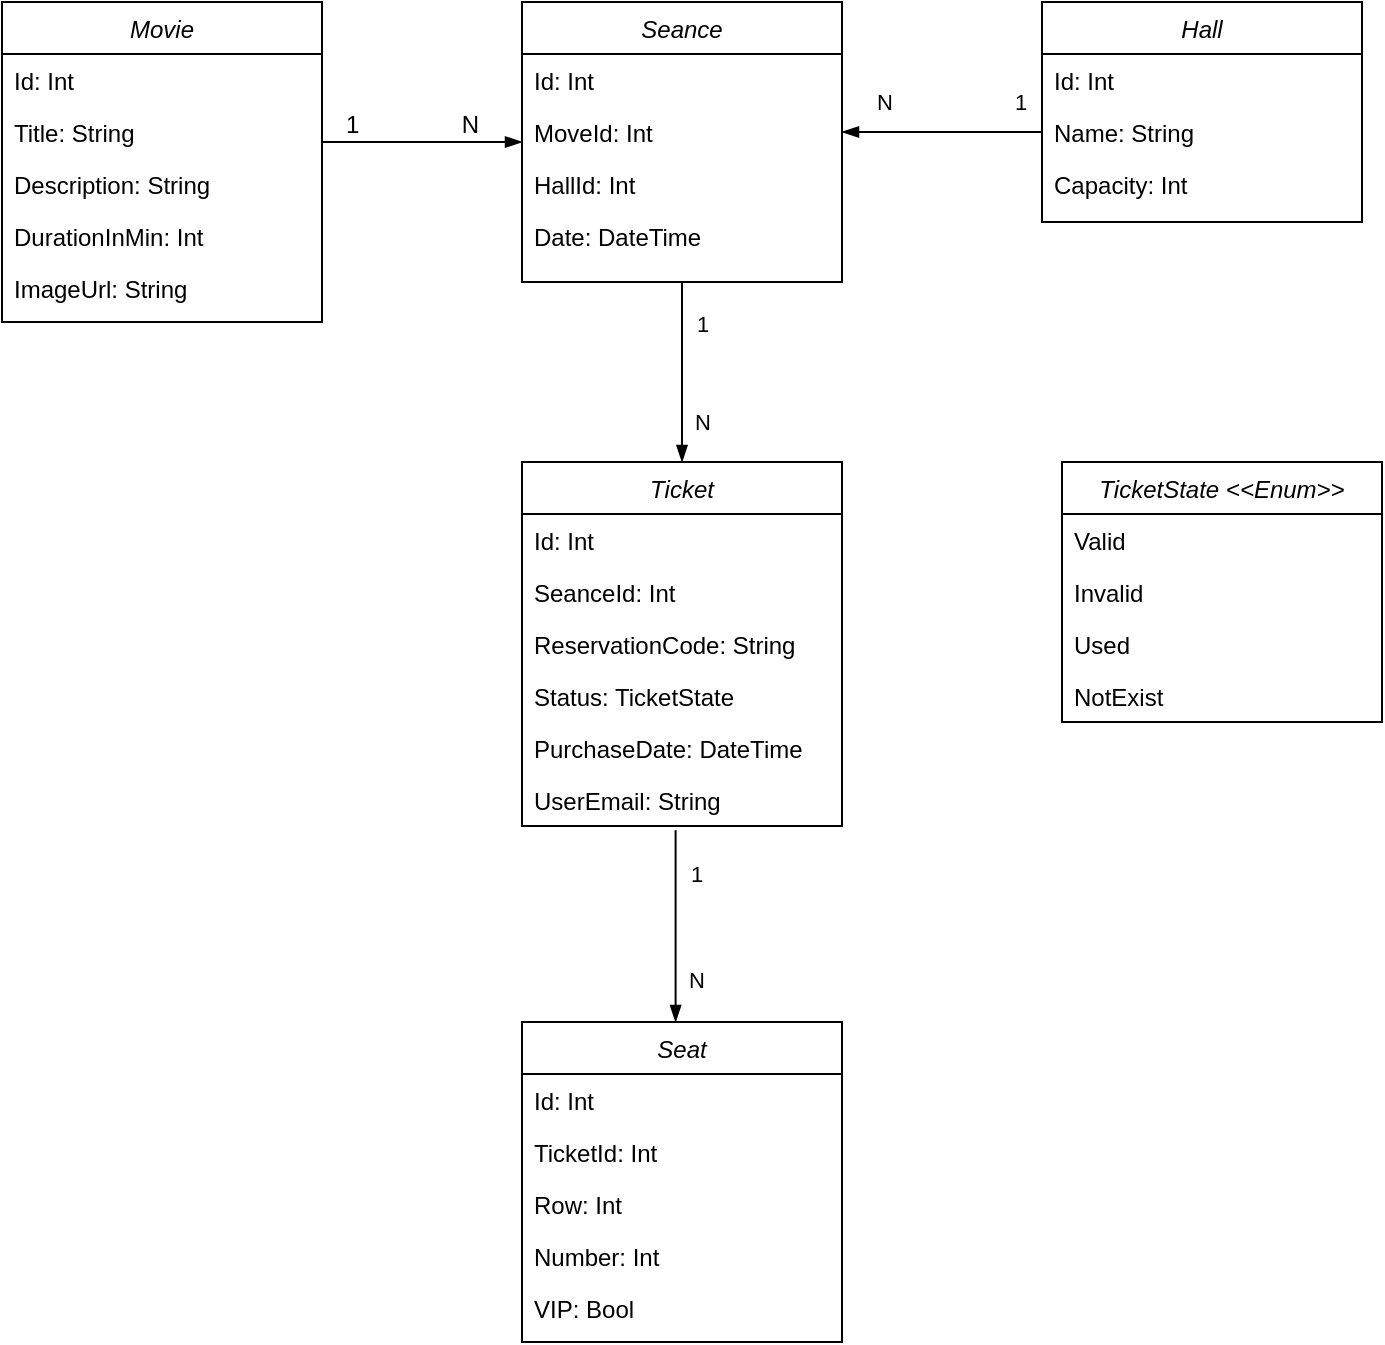 <mxfile version="24.7.6">
  <diagram id="C5RBs43oDa-KdzZeNtuy" name="Page-1">
    <mxGraphModel dx="989" dy="538" grid="1" gridSize="10" guides="1" tooltips="1" connect="1" arrows="1" fold="1" page="1" pageScale="1" pageWidth="827" pageHeight="1169" math="0" shadow="0">
      <root>
        <mxCell id="WIyWlLk6GJQsqaUBKTNV-0" />
        <mxCell id="WIyWlLk6GJQsqaUBKTNV-1" parent="WIyWlLk6GJQsqaUBKTNV-0" />
        <mxCell id="zkfFHV4jXpPFQw0GAbJ--0" value="Movie&#xa;" style="swimlane;fontStyle=2;align=center;verticalAlign=top;childLayout=stackLayout;horizontal=1;startSize=26;horizontalStack=0;resizeParent=1;resizeLast=0;collapsible=1;marginBottom=0;rounded=0;shadow=0;strokeWidth=1;" parent="WIyWlLk6GJQsqaUBKTNV-1" vertex="1">
          <mxGeometry x="70" y="90" width="160" height="160" as="geometry">
            <mxRectangle x="230" y="140" width="160" height="26" as="alternateBounds" />
          </mxGeometry>
        </mxCell>
        <mxCell id="zkfFHV4jXpPFQw0GAbJ--1" value="Id: Int" style="text;align=left;verticalAlign=top;spacingLeft=4;spacingRight=4;overflow=hidden;rotatable=0;points=[[0,0.5],[1,0.5]];portConstraint=eastwest;" parent="zkfFHV4jXpPFQw0GAbJ--0" vertex="1">
          <mxGeometry y="26" width="160" height="26" as="geometry" />
        </mxCell>
        <mxCell id="zkfFHV4jXpPFQw0GAbJ--2" value="Title: String" style="text;align=left;verticalAlign=top;spacingLeft=4;spacingRight=4;overflow=hidden;rotatable=0;points=[[0,0.5],[1,0.5]];portConstraint=eastwest;rounded=0;shadow=0;html=0;" parent="zkfFHV4jXpPFQw0GAbJ--0" vertex="1">
          <mxGeometry y="52" width="160" height="26" as="geometry" />
        </mxCell>
        <mxCell id="zkfFHV4jXpPFQw0GAbJ--3" value="Description: String" style="text;align=left;verticalAlign=top;spacingLeft=4;spacingRight=4;overflow=hidden;rotatable=0;points=[[0,0.5],[1,0.5]];portConstraint=eastwest;rounded=0;shadow=0;html=0;" parent="zkfFHV4jXpPFQw0GAbJ--0" vertex="1">
          <mxGeometry y="78" width="160" height="26" as="geometry" />
        </mxCell>
        <mxCell id="on-GhngrjlVJ0RBDtJhJ-0" value="DurationInMin: Int" style="text;align=left;verticalAlign=top;spacingLeft=4;spacingRight=4;overflow=hidden;rotatable=0;points=[[0,0.5],[1,0.5]];portConstraint=eastwest;rounded=0;shadow=0;html=0;" vertex="1" parent="zkfFHV4jXpPFQw0GAbJ--0">
          <mxGeometry y="104" width="160" height="26" as="geometry" />
        </mxCell>
        <mxCell id="on-GhngrjlVJ0RBDtJhJ-1" value="ImageUrl: String&#xa;" style="text;align=left;verticalAlign=top;spacingLeft=4;spacingRight=4;overflow=hidden;rotatable=0;points=[[0,0.5],[1,0.5]];portConstraint=eastwest;rounded=0;shadow=0;html=0;" vertex="1" parent="zkfFHV4jXpPFQw0GAbJ--0">
          <mxGeometry y="130" width="160" height="26" as="geometry" />
        </mxCell>
        <mxCell id="zkfFHV4jXpPFQw0GAbJ--17" value="Seance&#xa;" style="swimlane;fontStyle=2;align=center;verticalAlign=top;childLayout=stackLayout;horizontal=1;startSize=26;horizontalStack=0;resizeParent=1;resizeLast=0;collapsible=1;marginBottom=0;rounded=0;shadow=0;strokeWidth=1;" parent="WIyWlLk6GJQsqaUBKTNV-1" vertex="1">
          <mxGeometry x="330" y="90" width="160" height="140" as="geometry">
            <mxRectangle x="550" y="140" width="160" height="26" as="alternateBounds" />
          </mxGeometry>
        </mxCell>
        <mxCell id="zkfFHV4jXpPFQw0GAbJ--18" value="Id: Int" style="text;align=left;verticalAlign=top;spacingLeft=4;spacingRight=4;overflow=hidden;rotatable=0;points=[[0,0.5],[1,0.5]];portConstraint=eastwest;" parent="zkfFHV4jXpPFQw0GAbJ--17" vertex="1">
          <mxGeometry y="26" width="160" height="26" as="geometry" />
        </mxCell>
        <mxCell id="zkfFHV4jXpPFQw0GAbJ--19" value="MoveId: Int" style="text;align=left;verticalAlign=top;spacingLeft=4;spacingRight=4;overflow=hidden;rotatable=0;points=[[0,0.5],[1,0.5]];portConstraint=eastwest;rounded=0;shadow=0;html=0;" parent="zkfFHV4jXpPFQw0GAbJ--17" vertex="1">
          <mxGeometry y="52" width="160" height="26" as="geometry" />
        </mxCell>
        <mxCell id="zkfFHV4jXpPFQw0GAbJ--20" value="HallId: Int" style="text;align=left;verticalAlign=top;spacingLeft=4;spacingRight=4;overflow=hidden;rotatable=0;points=[[0,0.5],[1,0.5]];portConstraint=eastwest;rounded=0;shadow=0;html=0;" parent="zkfFHV4jXpPFQw0GAbJ--17" vertex="1">
          <mxGeometry y="78" width="160" height="26" as="geometry" />
        </mxCell>
        <mxCell id="zkfFHV4jXpPFQw0GAbJ--21" value="Date: DateTime&#xa;" style="text;align=left;verticalAlign=top;spacingLeft=4;spacingRight=4;overflow=hidden;rotatable=0;points=[[0,0.5],[1,0.5]];portConstraint=eastwest;rounded=0;shadow=0;html=0;" parent="zkfFHV4jXpPFQw0GAbJ--17" vertex="1">
          <mxGeometry y="104" width="160" height="26" as="geometry" />
        </mxCell>
        <mxCell id="zkfFHV4jXpPFQw0GAbJ--26" value="" style="endArrow=blockThin;shadow=0;strokeWidth=1;rounded=0;curved=0;endFill=1;edgeStyle=elbowEdgeStyle;elbow=vertical;" parent="WIyWlLk6GJQsqaUBKTNV-1" source="zkfFHV4jXpPFQw0GAbJ--0" target="zkfFHV4jXpPFQw0GAbJ--17" edge="1">
          <mxGeometry x="0.5" y="41" relative="1" as="geometry">
            <mxPoint x="380" y="192" as="sourcePoint" />
            <mxPoint x="540" y="192" as="targetPoint" />
            <mxPoint x="-40" y="32" as="offset" />
          </mxGeometry>
        </mxCell>
        <mxCell id="zkfFHV4jXpPFQw0GAbJ--27" value="1" style="resizable=0;align=left;verticalAlign=bottom;labelBackgroundColor=none;fontSize=12;" parent="zkfFHV4jXpPFQw0GAbJ--26" connectable="0" vertex="1">
          <mxGeometry x="-1" relative="1" as="geometry">
            <mxPoint x="10" as="offset" />
          </mxGeometry>
        </mxCell>
        <mxCell id="zkfFHV4jXpPFQw0GAbJ--28" value="N" style="resizable=0;align=right;verticalAlign=bottom;labelBackgroundColor=none;fontSize=12;" parent="zkfFHV4jXpPFQw0GAbJ--26" connectable="0" vertex="1">
          <mxGeometry x="1" relative="1" as="geometry">
            <mxPoint x="-20" as="offset" />
          </mxGeometry>
        </mxCell>
        <mxCell id="on-GhngrjlVJ0RBDtJhJ-2" value="Hall" style="swimlane;fontStyle=2;align=center;verticalAlign=top;childLayout=stackLayout;horizontal=1;startSize=26;horizontalStack=0;resizeParent=1;resizeLast=0;collapsible=1;marginBottom=0;rounded=0;shadow=0;strokeWidth=1;" vertex="1" parent="WIyWlLk6GJQsqaUBKTNV-1">
          <mxGeometry x="590" y="90" width="160" height="110" as="geometry">
            <mxRectangle x="550" y="140" width="160" height="26" as="alternateBounds" />
          </mxGeometry>
        </mxCell>
        <mxCell id="on-GhngrjlVJ0RBDtJhJ-3" value="Id: Int" style="text;align=left;verticalAlign=top;spacingLeft=4;spacingRight=4;overflow=hidden;rotatable=0;points=[[0,0.5],[1,0.5]];portConstraint=eastwest;" vertex="1" parent="on-GhngrjlVJ0RBDtJhJ-2">
          <mxGeometry y="26" width="160" height="26" as="geometry" />
        </mxCell>
        <mxCell id="on-GhngrjlVJ0RBDtJhJ-4" value="Name: String" style="text;align=left;verticalAlign=top;spacingLeft=4;spacingRight=4;overflow=hidden;rotatable=0;points=[[0,0.5],[1,0.5]];portConstraint=eastwest;rounded=0;shadow=0;html=0;" vertex="1" parent="on-GhngrjlVJ0RBDtJhJ-2">
          <mxGeometry y="52" width="160" height="26" as="geometry" />
        </mxCell>
        <mxCell id="on-GhngrjlVJ0RBDtJhJ-5" value="Capacity: Int" style="text;align=left;verticalAlign=top;spacingLeft=4;spacingRight=4;overflow=hidden;rotatable=0;points=[[0,0.5],[1,0.5]];portConstraint=eastwest;rounded=0;shadow=0;html=0;" vertex="1" parent="on-GhngrjlVJ0RBDtJhJ-2">
          <mxGeometry y="78" width="160" height="26" as="geometry" />
        </mxCell>
        <mxCell id="on-GhngrjlVJ0RBDtJhJ-7" value="" style="endArrow=blockThin;shadow=0;strokeWidth=1;rounded=0;curved=0;endFill=1;edgeStyle=elbowEdgeStyle;elbow=vertical;entryX=1;entryY=0.5;entryDx=0;entryDy=0;exitX=0;exitY=0.5;exitDx=0;exitDy=0;" edge="1" parent="WIyWlLk6GJQsqaUBKTNV-1" source="on-GhngrjlVJ0RBDtJhJ-4" target="zkfFHV4jXpPFQw0GAbJ--19">
          <mxGeometry x="0.5" y="41" relative="1" as="geometry">
            <mxPoint x="540" y="240" as="sourcePoint" />
            <mxPoint x="640" y="240" as="targetPoint" />
            <mxPoint x="-40" y="32" as="offset" />
          </mxGeometry>
        </mxCell>
        <mxCell id="on-GhngrjlVJ0RBDtJhJ-13" value="N" style="edgeLabel;html=1;align=center;verticalAlign=middle;resizable=0;points=[];" vertex="1" connectable="0" parent="on-GhngrjlVJ0RBDtJhJ-7">
          <mxGeometry x="0.59" y="-2" relative="1" as="geometry">
            <mxPoint y="-13" as="offset" />
          </mxGeometry>
        </mxCell>
        <mxCell id="on-GhngrjlVJ0RBDtJhJ-16" value="1" style="edgeLabel;html=1;align=center;verticalAlign=middle;resizable=0;points=[];" vertex="1" connectable="0" parent="on-GhngrjlVJ0RBDtJhJ-7">
          <mxGeometry x="-0.415" y="-1" relative="1" as="geometry">
            <mxPoint x="18" y="-14" as="offset" />
          </mxGeometry>
        </mxCell>
        <mxCell id="on-GhngrjlVJ0RBDtJhJ-17" value="Ticket" style="swimlane;fontStyle=2;align=center;verticalAlign=top;childLayout=stackLayout;horizontal=1;startSize=26;horizontalStack=0;resizeParent=1;resizeLast=0;collapsible=1;marginBottom=0;rounded=0;shadow=0;strokeWidth=1;" vertex="1" parent="WIyWlLk6GJQsqaUBKTNV-1">
          <mxGeometry x="330" y="320" width="160" height="182" as="geometry">
            <mxRectangle x="550" y="140" width="160" height="26" as="alternateBounds" />
          </mxGeometry>
        </mxCell>
        <mxCell id="on-GhngrjlVJ0RBDtJhJ-18" value="Id: Int" style="text;align=left;verticalAlign=top;spacingLeft=4;spacingRight=4;overflow=hidden;rotatable=0;points=[[0,0.5],[1,0.5]];portConstraint=eastwest;" vertex="1" parent="on-GhngrjlVJ0RBDtJhJ-17">
          <mxGeometry y="26" width="160" height="26" as="geometry" />
        </mxCell>
        <mxCell id="on-GhngrjlVJ0RBDtJhJ-19" value="SeanceId: Int" style="text;align=left;verticalAlign=top;spacingLeft=4;spacingRight=4;overflow=hidden;rotatable=0;points=[[0,0.5],[1,0.5]];portConstraint=eastwest;rounded=0;shadow=0;html=0;" vertex="1" parent="on-GhngrjlVJ0RBDtJhJ-17">
          <mxGeometry y="52" width="160" height="26" as="geometry" />
        </mxCell>
        <mxCell id="on-GhngrjlVJ0RBDtJhJ-20" value="ReservationCode: String" style="text;align=left;verticalAlign=top;spacingLeft=4;spacingRight=4;overflow=hidden;rotatable=0;points=[[0,0.5],[1,0.5]];portConstraint=eastwest;rounded=0;shadow=0;html=0;" vertex="1" parent="on-GhngrjlVJ0RBDtJhJ-17">
          <mxGeometry y="78" width="160" height="26" as="geometry" />
        </mxCell>
        <mxCell id="on-GhngrjlVJ0RBDtJhJ-21" value="Status: TicketState" style="text;align=left;verticalAlign=top;spacingLeft=4;spacingRight=4;overflow=hidden;rotatable=0;points=[[0,0.5],[1,0.5]];portConstraint=eastwest;rounded=0;shadow=0;html=0;" vertex="1" parent="on-GhngrjlVJ0RBDtJhJ-17">
          <mxGeometry y="104" width="160" height="26" as="geometry" />
        </mxCell>
        <mxCell id="on-GhngrjlVJ0RBDtJhJ-22" value="PurchaseDate: DateTime" style="text;align=left;verticalAlign=top;spacingLeft=4;spacingRight=4;overflow=hidden;rotatable=0;points=[[0,0.5],[1,0.5]];portConstraint=eastwest;rounded=0;shadow=0;html=0;" vertex="1" parent="on-GhngrjlVJ0RBDtJhJ-17">
          <mxGeometry y="130" width="160" height="26" as="geometry" />
        </mxCell>
        <mxCell id="on-GhngrjlVJ0RBDtJhJ-23" value="UserEmail: String&#xa;" style="text;align=left;verticalAlign=top;spacingLeft=4;spacingRight=4;overflow=hidden;rotatable=0;points=[[0,0.5],[1,0.5]];portConstraint=eastwest;rounded=0;shadow=0;html=0;" vertex="1" parent="on-GhngrjlVJ0RBDtJhJ-17">
          <mxGeometry y="156" width="160" height="26" as="geometry" />
        </mxCell>
        <mxCell id="on-GhngrjlVJ0RBDtJhJ-24" value="" style="endArrow=blockThin;shadow=0;strokeWidth=1;rounded=0;curved=0;endFill=1;edgeStyle=elbowEdgeStyle;elbow=vertical;entryX=0.5;entryY=0;entryDx=0;entryDy=0;exitX=0.5;exitY=1;exitDx=0;exitDy=0;" edge="1" parent="WIyWlLk6GJQsqaUBKTNV-1" source="zkfFHV4jXpPFQw0GAbJ--17" target="on-GhngrjlVJ0RBDtJhJ-17">
          <mxGeometry x="0.5" y="41" relative="1" as="geometry">
            <mxPoint x="620" y="320.24" as="sourcePoint" />
            <mxPoint x="520" y="320.24" as="targetPoint" />
            <mxPoint x="-40" y="32" as="offset" />
          </mxGeometry>
        </mxCell>
        <mxCell id="on-GhngrjlVJ0RBDtJhJ-26" value="N" style="edgeLabel;html=1;align=center;verticalAlign=middle;resizable=0;points=[];" vertex="1" connectable="0" parent="on-GhngrjlVJ0RBDtJhJ-24">
          <mxGeometry x="0.59" y="-2" relative="1" as="geometry">
            <mxPoint x="12" y="-2" as="offset" />
          </mxGeometry>
        </mxCell>
        <mxCell id="on-GhngrjlVJ0RBDtJhJ-27" value="1" style="edgeLabel;html=1;align=center;verticalAlign=middle;resizable=0;points=[];" vertex="1" connectable="0" parent="on-GhngrjlVJ0RBDtJhJ-24">
          <mxGeometry x="-0.415" y="-1" relative="1" as="geometry">
            <mxPoint x="11" y="-6" as="offset" />
          </mxGeometry>
        </mxCell>
        <mxCell id="on-GhngrjlVJ0RBDtJhJ-28" value="Seat" style="swimlane;fontStyle=2;align=center;verticalAlign=top;childLayout=stackLayout;horizontal=1;startSize=26;horizontalStack=0;resizeParent=1;resizeLast=0;collapsible=1;marginBottom=0;rounded=0;shadow=0;strokeWidth=1;" vertex="1" parent="WIyWlLk6GJQsqaUBKTNV-1">
          <mxGeometry x="330" y="600" width="160" height="160" as="geometry">
            <mxRectangle x="550" y="140" width="160" height="26" as="alternateBounds" />
          </mxGeometry>
        </mxCell>
        <mxCell id="on-GhngrjlVJ0RBDtJhJ-29" value="Id: Int" style="text;align=left;verticalAlign=top;spacingLeft=4;spacingRight=4;overflow=hidden;rotatable=0;points=[[0,0.5],[1,0.5]];portConstraint=eastwest;" vertex="1" parent="on-GhngrjlVJ0RBDtJhJ-28">
          <mxGeometry y="26" width="160" height="26" as="geometry" />
        </mxCell>
        <mxCell id="on-GhngrjlVJ0RBDtJhJ-30" value="TicketId: Int" style="text;align=left;verticalAlign=top;spacingLeft=4;spacingRight=4;overflow=hidden;rotatable=0;points=[[0,0.5],[1,0.5]];portConstraint=eastwest;rounded=0;shadow=0;html=0;" vertex="1" parent="on-GhngrjlVJ0RBDtJhJ-28">
          <mxGeometry y="52" width="160" height="26" as="geometry" />
        </mxCell>
        <mxCell id="on-GhngrjlVJ0RBDtJhJ-31" value="Row: Int" style="text;align=left;verticalAlign=top;spacingLeft=4;spacingRight=4;overflow=hidden;rotatable=0;points=[[0,0.5],[1,0.5]];portConstraint=eastwest;rounded=0;shadow=0;html=0;" vertex="1" parent="on-GhngrjlVJ0RBDtJhJ-28">
          <mxGeometry y="78" width="160" height="26" as="geometry" />
        </mxCell>
        <mxCell id="on-GhngrjlVJ0RBDtJhJ-32" value="Number: Int" style="text;align=left;verticalAlign=top;spacingLeft=4;spacingRight=4;overflow=hidden;rotatable=0;points=[[0,0.5],[1,0.5]];portConstraint=eastwest;rounded=0;shadow=0;html=0;" vertex="1" parent="on-GhngrjlVJ0RBDtJhJ-28">
          <mxGeometry y="104" width="160" height="26" as="geometry" />
        </mxCell>
        <mxCell id="on-GhngrjlVJ0RBDtJhJ-33" value="VIP: Bool&#xa;" style="text;align=left;verticalAlign=top;spacingLeft=4;spacingRight=4;overflow=hidden;rotatable=0;points=[[0,0.5],[1,0.5]];portConstraint=eastwest;rounded=0;shadow=0;html=0;" vertex="1" parent="on-GhngrjlVJ0RBDtJhJ-28">
          <mxGeometry y="130" width="160" height="26" as="geometry" />
        </mxCell>
        <mxCell id="on-GhngrjlVJ0RBDtJhJ-35" value="" style="endArrow=blockThin;shadow=0;strokeWidth=1;rounded=0;curved=0;endFill=1;edgeStyle=elbowEdgeStyle;elbow=vertical;entryX=0.48;entryY=0;entryDx=0;entryDy=0;exitX=0.48;exitY=1.08;exitDx=0;exitDy=0;exitPerimeter=0;entryPerimeter=0;" edge="1" parent="WIyWlLk6GJQsqaUBKTNV-1" source="on-GhngrjlVJ0RBDtJhJ-23" target="on-GhngrjlVJ0RBDtJhJ-28">
          <mxGeometry x="0.5" y="41" relative="1" as="geometry">
            <mxPoint x="550" y="520" as="sourcePoint" />
            <mxPoint x="550" y="610" as="targetPoint" />
            <mxPoint x="-40" y="32" as="offset" />
          </mxGeometry>
        </mxCell>
        <mxCell id="on-GhngrjlVJ0RBDtJhJ-36" value="N" style="edgeLabel;html=1;align=center;verticalAlign=middle;resizable=0;points=[];" vertex="1" connectable="0" parent="on-GhngrjlVJ0RBDtJhJ-35">
          <mxGeometry x="0.59" y="-2" relative="1" as="geometry">
            <mxPoint x="12" y="-2" as="offset" />
          </mxGeometry>
        </mxCell>
        <mxCell id="on-GhngrjlVJ0RBDtJhJ-37" value="1" style="edgeLabel;html=1;align=center;verticalAlign=middle;resizable=0;points=[];" vertex="1" connectable="0" parent="on-GhngrjlVJ0RBDtJhJ-35">
          <mxGeometry x="-0.415" y="-1" relative="1" as="geometry">
            <mxPoint x="11" y="-6" as="offset" />
          </mxGeometry>
        </mxCell>
        <mxCell id="on-GhngrjlVJ0RBDtJhJ-38" value="TicketState &lt;&lt;Enum&gt;&gt;" style="swimlane;fontStyle=2;align=center;verticalAlign=top;childLayout=stackLayout;horizontal=1;startSize=26;horizontalStack=0;resizeParent=1;resizeLast=0;collapsible=1;marginBottom=0;rounded=0;shadow=0;strokeWidth=1;" vertex="1" parent="WIyWlLk6GJQsqaUBKTNV-1">
          <mxGeometry x="600" y="320" width="160" height="130" as="geometry">
            <mxRectangle x="550" y="140" width="160" height="26" as="alternateBounds" />
          </mxGeometry>
        </mxCell>
        <mxCell id="on-GhngrjlVJ0RBDtJhJ-39" value="Valid" style="text;align=left;verticalAlign=top;spacingLeft=4;spacingRight=4;overflow=hidden;rotatable=0;points=[[0,0.5],[1,0.5]];portConstraint=eastwest;" vertex="1" parent="on-GhngrjlVJ0RBDtJhJ-38">
          <mxGeometry y="26" width="160" height="26" as="geometry" />
        </mxCell>
        <mxCell id="on-GhngrjlVJ0RBDtJhJ-40" value="Invalid" style="text;align=left;verticalAlign=top;spacingLeft=4;spacingRight=4;overflow=hidden;rotatable=0;points=[[0,0.5],[1,0.5]];portConstraint=eastwest;rounded=0;shadow=0;html=0;" vertex="1" parent="on-GhngrjlVJ0RBDtJhJ-38">
          <mxGeometry y="52" width="160" height="26" as="geometry" />
        </mxCell>
        <mxCell id="on-GhngrjlVJ0RBDtJhJ-41" value="Used" style="text;align=left;verticalAlign=top;spacingLeft=4;spacingRight=4;overflow=hidden;rotatable=0;points=[[0,0.5],[1,0.5]];portConstraint=eastwest;rounded=0;shadow=0;html=0;" vertex="1" parent="on-GhngrjlVJ0RBDtJhJ-38">
          <mxGeometry y="78" width="160" height="26" as="geometry" />
        </mxCell>
        <mxCell id="on-GhngrjlVJ0RBDtJhJ-42" value="NotExist" style="text;align=left;verticalAlign=top;spacingLeft=4;spacingRight=4;overflow=hidden;rotatable=0;points=[[0,0.5],[1,0.5]];portConstraint=eastwest;rounded=0;shadow=0;html=0;" vertex="1" parent="on-GhngrjlVJ0RBDtJhJ-38">
          <mxGeometry y="104" width="160" height="26" as="geometry" />
        </mxCell>
      </root>
    </mxGraphModel>
  </diagram>
</mxfile>
